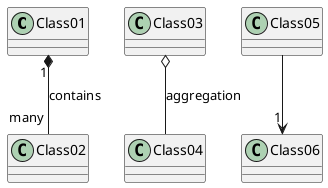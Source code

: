 @startuml

Class01 "1" *-- "many" Class02 : contains
Class03 o-- Class04 : aggregation
Class05 --> "1" Class06

@enduml
